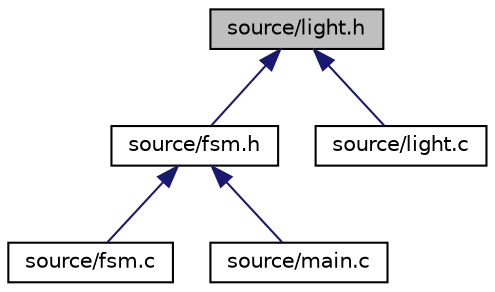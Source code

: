 digraph "source/light.h"
{
 // LATEX_PDF_SIZE
  edge [fontname="Helvetica",fontsize="10",labelfontname="Helvetica",labelfontsize="10"];
  node [fontname="Helvetica",fontsize="10",shape=record];
  Node1 [label="source/light.h",height=0.2,width=0.4,color="black", fillcolor="grey75", style="filled", fontcolor="black",tooltip="Functions to control the lights."];
  Node1 -> Node2 [dir="back",color="midnightblue",fontsize="10",style="solid"];
  Node2 [label="source/fsm.h",height=0.2,width=0.4,color="black", fillcolor="white", style="filled",URL="$fsm_8h.html",tooltip="Finite state machine and other functions."];
  Node2 -> Node3 [dir="back",color="midnightblue",fontsize="10",style="solid"];
  Node3 [label="source/fsm.c",height=0.2,width=0.4,color="black", fillcolor="white", style="filled",URL="$fsm_8c_source.html",tooltip=" "];
  Node2 -> Node4 [dir="back",color="midnightblue",fontsize="10",style="solid"];
  Node4 [label="source/main.c",height=0.2,width=0.4,color="black", fillcolor="white", style="filled",URL="$main_8c_source.html",tooltip=" "];
  Node1 -> Node5 [dir="back",color="midnightblue",fontsize="10",style="solid"];
  Node5 [label="source/light.c",height=0.2,width=0.4,color="black", fillcolor="white", style="filled",URL="$light_8c_source.html",tooltip=" "];
}
